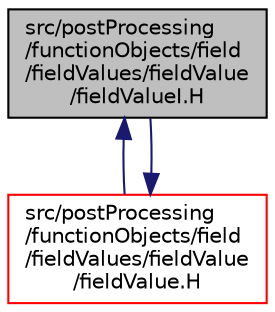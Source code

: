 digraph "src/postProcessing/functionObjects/field/fieldValues/fieldValue/fieldValueI.H"
{
  bgcolor="transparent";
  edge [fontname="Helvetica",fontsize="10",labelfontname="Helvetica",labelfontsize="10"];
  node [fontname="Helvetica",fontsize="10",shape=record];
  Node1 [label="src/postProcessing\l/functionObjects/field\l/fieldValues/fieldValue\l/fieldValueI.H",height=0.2,width=0.4,color="black", fillcolor="grey75", style="filled", fontcolor="black"];
  Node1 -> Node2 [dir="back",color="midnightblue",fontsize="10",style="solid",fontname="Helvetica"];
  Node2 [label="src/postProcessing\l/functionObjects/field\l/fieldValues/fieldValue\l/fieldValue.H",height=0.2,width=0.4,color="red",URL="$a09228.html"];
  Node2 -> Node1 [dir="back",color="midnightblue",fontsize="10",style="solid",fontname="Helvetica"];
}
